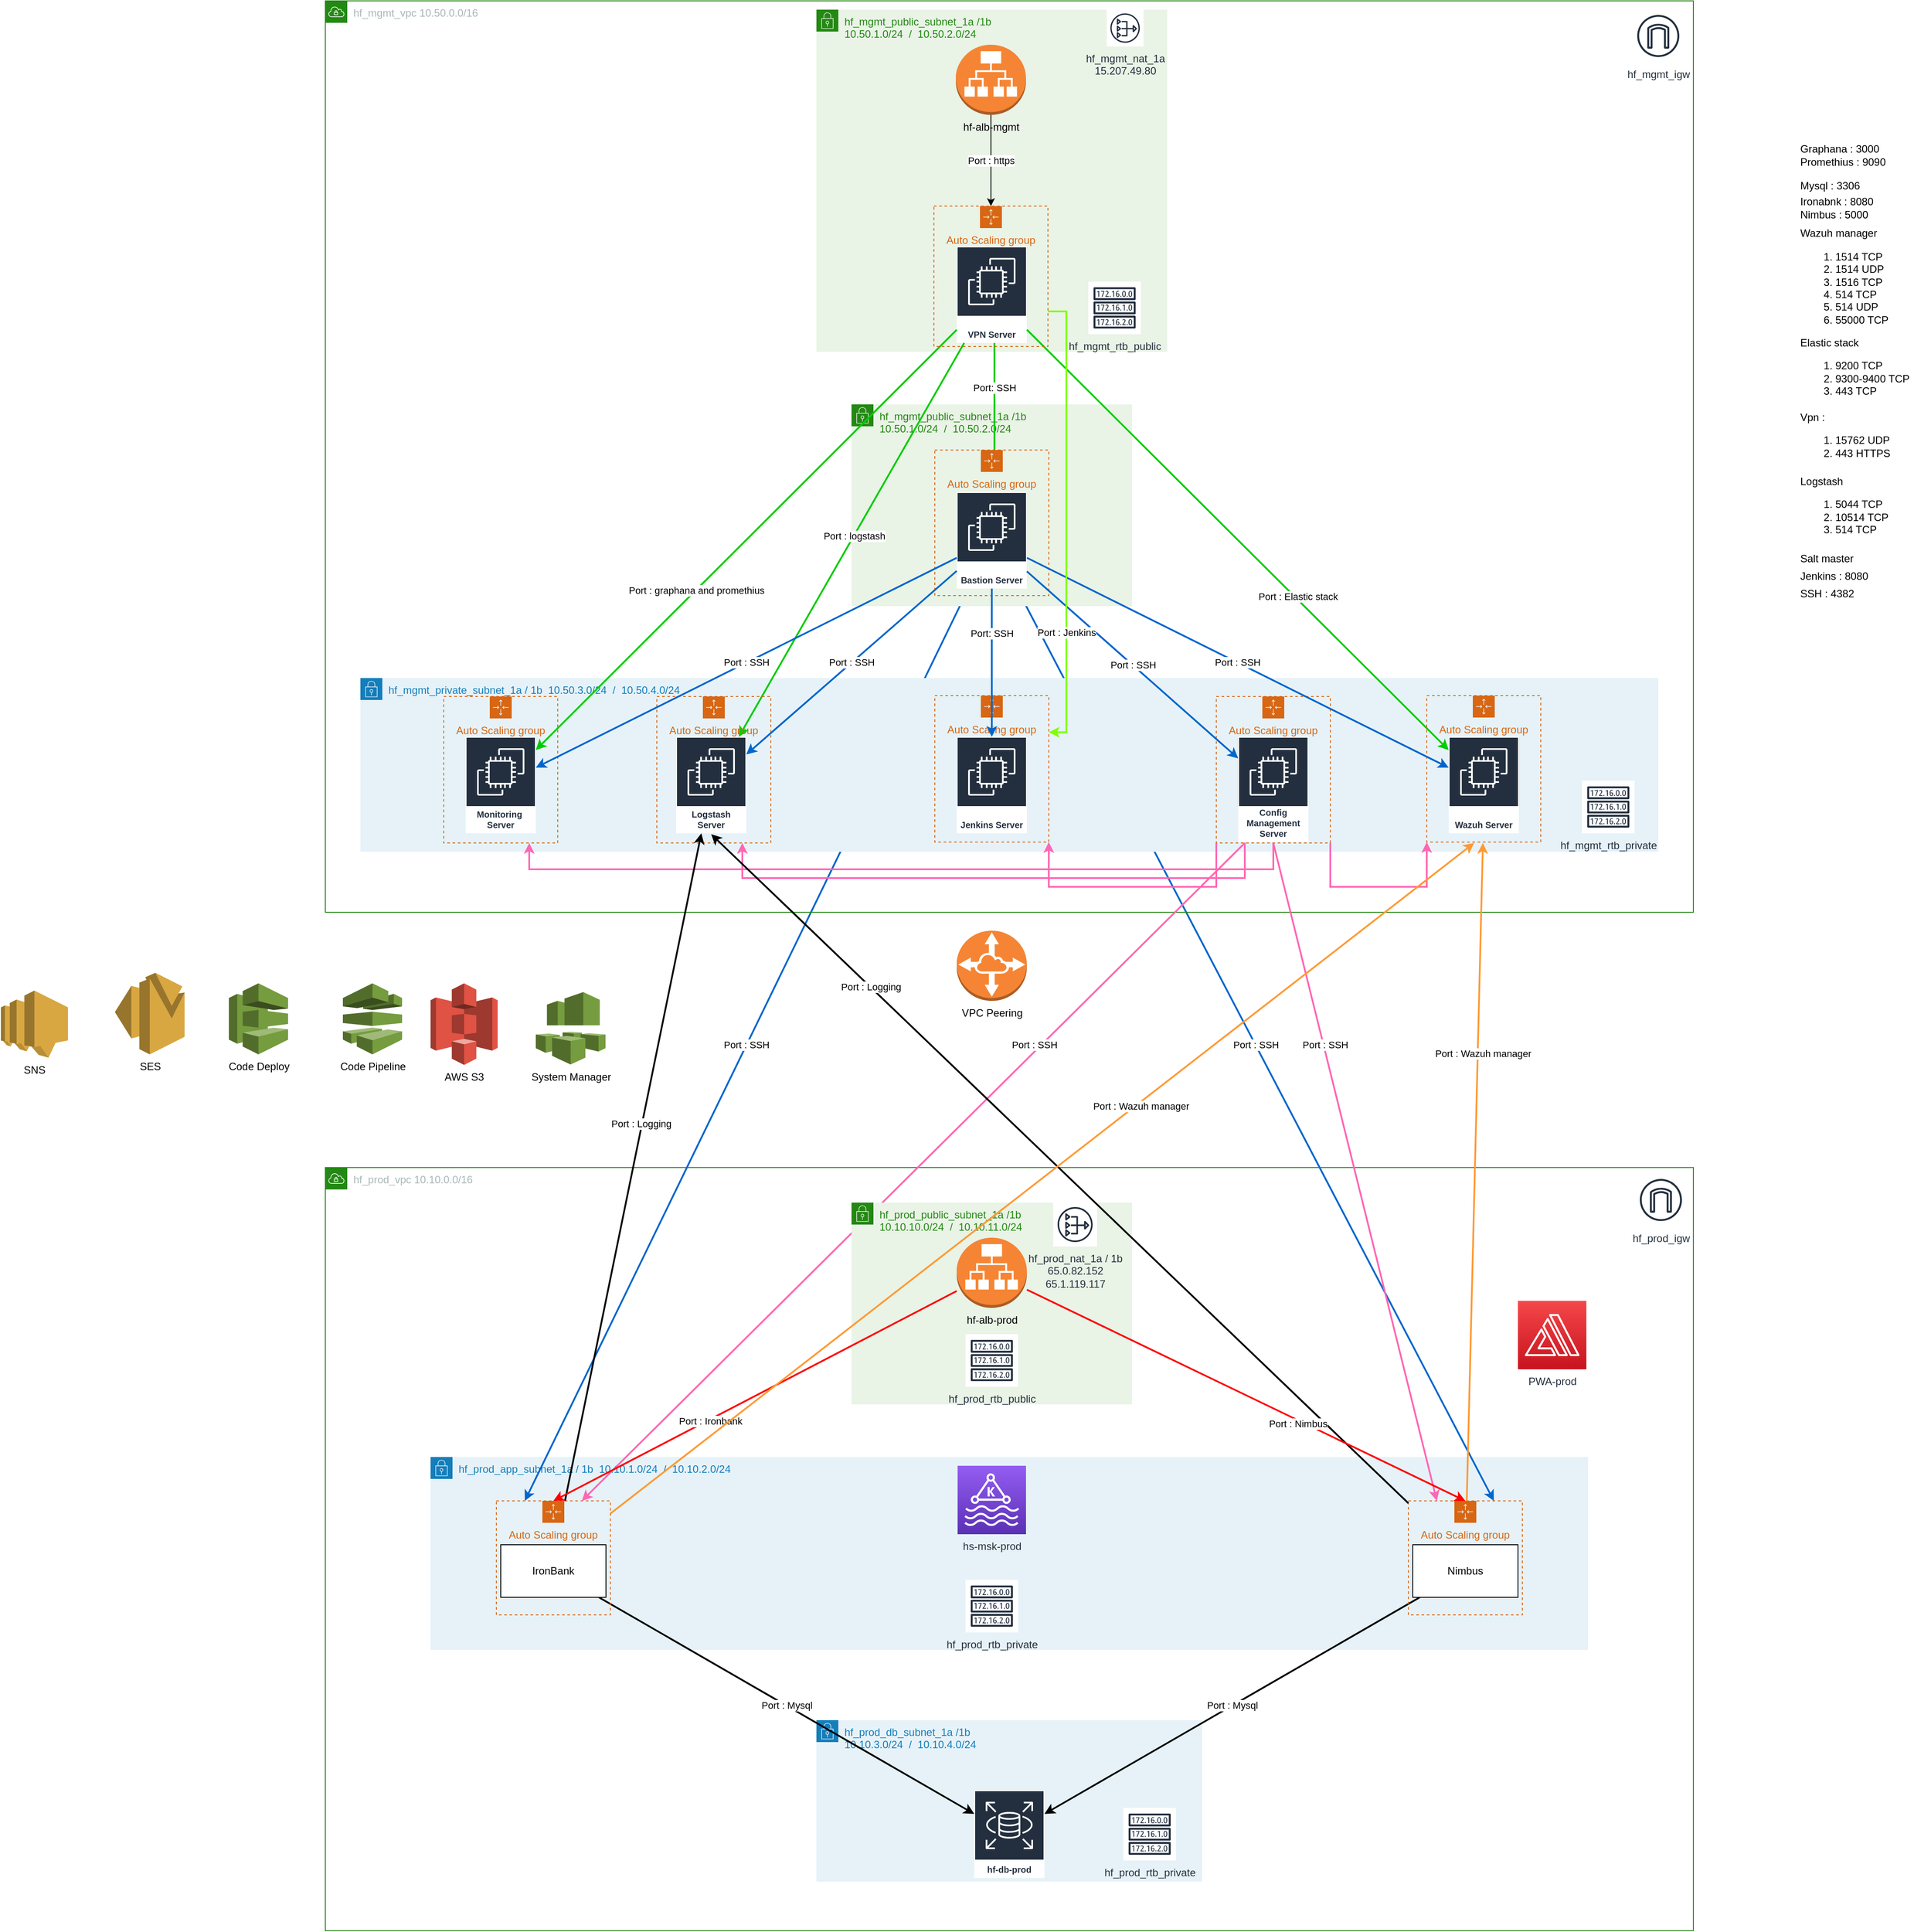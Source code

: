 <mxfile version="18.0.3" type="github">
  <diagram id="tdP_eMAhvCi1at6QCo9Z" name="Page-1">
    <mxGraphModel dx="2177" dy="3106" grid="1" gridSize="10" guides="1" tooltips="1" connect="1" arrows="1" fold="1" page="1" pageScale="1" pageWidth="827" pageHeight="1169" math="0" shadow="0">
      <root>
        <mxCell id="0" />
        <mxCell id="1" parent="0" />
        <mxCell id="xi5EtomZvlvR07hGLBp--1" value="hf_prod_db_subnet_1a /1b&lt;br&gt;10.10.3.0/24&amp;nbsp; /&amp;nbsp; 10.10.4.0/24" style="points=[[0,0],[0.25,0],[0.5,0],[0.75,0],[1,0],[1,0.25],[1,0.5],[1,0.75],[1,1],[0.75,1],[0.5,1],[0.25,1],[0,1],[0,0.75],[0,0.5],[0,0.25]];outlineConnect=0;gradientColor=none;html=1;whiteSpace=wrap;fontSize=12;fontStyle=0;container=1;pointerEvents=0;collapsible=0;recursiveResize=0;shape=mxgraph.aws4.group;grIcon=mxgraph.aws4.group_security_group;grStroke=0;strokeColor=#147EBA;fillColor=#E6F2F8;verticalAlign=top;align=left;spacingLeft=30;fontColor=#147EBA;dashed=0;" vertex="1" parent="1">
          <mxGeometry x="160" y="400" width="440" height="184" as="geometry" />
        </mxCell>
        <mxCell id="xi5EtomZvlvR07hGLBp--2" value="hf_prod_app_subnet_1a / 1b&amp;nbsp; 10.10.1.0/24&amp;nbsp; /&amp;nbsp; 10.10.2.0/24" style="points=[[0,0],[0.25,0],[0.5,0],[0.75,0],[1,0],[1,0.25],[1,0.5],[1,0.75],[1,1],[0.75,1],[0.5,1],[0.25,1],[0,1],[0,0.75],[0,0.5],[0,0.25]];outlineConnect=0;gradientColor=none;html=1;whiteSpace=wrap;fontSize=12;fontStyle=0;container=1;pointerEvents=0;collapsible=0;recursiveResize=0;shape=mxgraph.aws4.group;grIcon=mxgraph.aws4.group_security_group;grStroke=0;strokeColor=#147EBA;fillColor=#E6F2F8;verticalAlign=top;align=left;spacingLeft=30;fontColor=#147EBA;dashed=0;" vertex="1" parent="1">
          <mxGeometry x="-280" y="100" width="1320" height="220" as="geometry" />
        </mxCell>
        <mxCell id="xi5EtomZvlvR07hGLBp--3" value="Port : Mysql" style="rounded=0;orthogonalLoop=1;jettySize=auto;html=1;strokeWidth=2;" edge="1" parent="1" source="xi5EtomZvlvR07hGLBp--4" target="xi5EtomZvlvR07hGLBp--7">
          <mxGeometry relative="1" as="geometry" />
        </mxCell>
        <mxCell id="xi5EtomZvlvR07hGLBp--4" value="IronBank" style="rounded=0;whiteSpace=wrap;html=1;" vertex="1" parent="1">
          <mxGeometry x="-200" y="200" width="120" height="60" as="geometry" />
        </mxCell>
        <mxCell id="xi5EtomZvlvR07hGLBp--5" value="Port : Mysql" style="rounded=0;orthogonalLoop=1;jettySize=auto;html=1;strokeWidth=2;" edge="1" parent="1" source="xi5EtomZvlvR07hGLBp--6" target="xi5EtomZvlvR07hGLBp--7">
          <mxGeometry relative="1" as="geometry" />
        </mxCell>
        <mxCell id="xi5EtomZvlvR07hGLBp--6" value="Nimbus" style="rounded=0;whiteSpace=wrap;html=1;" vertex="1" parent="1">
          <mxGeometry x="840" y="200" width="120" height="60" as="geometry" />
        </mxCell>
        <mxCell id="xi5EtomZvlvR07hGLBp--7" value="hf-db-prod" style="sketch=0;outlineConnect=0;fontColor=#232F3E;gradientColor=none;strokeColor=#ffffff;fillColor=#232F3E;dashed=0;verticalLabelPosition=middle;verticalAlign=bottom;align=center;html=1;whiteSpace=wrap;fontSize=10;fontStyle=1;spacing=3;shape=mxgraph.aws4.productIcon;prIcon=mxgraph.aws4.rds;" vertex="1" parent="1">
          <mxGeometry x="340" y="480" width="80" height="100" as="geometry" />
        </mxCell>
        <mxCell id="xi5EtomZvlvR07hGLBp--8" value="Auto Scaling group" style="points=[[0,0],[0.25,0],[0.5,0],[0.75,0],[1,0],[1,0.25],[1,0.5],[1,0.75],[1,1],[0.75,1],[0.5,1],[0.25,1],[0,1],[0,0.75],[0,0.5],[0,0.25]];outlineConnect=0;gradientColor=none;html=1;whiteSpace=wrap;fontSize=12;fontStyle=0;container=1;pointerEvents=0;collapsible=0;recursiveResize=0;shape=mxgraph.aws4.groupCenter;grIcon=mxgraph.aws4.group_auto_scaling_group;grStroke=1;strokeColor=#D86613;fillColor=none;verticalAlign=top;align=center;fontColor=#D86613;dashed=1;spacingTop=25;" vertex="1" parent="1">
          <mxGeometry x="-205" y="150" width="130" height="130" as="geometry" />
        </mxCell>
        <mxCell id="xi5EtomZvlvR07hGLBp--9" value="Auto Scaling group" style="points=[[0,0],[0.25,0],[0.5,0],[0.75,0],[1,0],[1,0.25],[1,0.5],[1,0.75],[1,1],[0.75,1],[0.5,1],[0.25,1],[0,1],[0,0.75],[0,0.5],[0,0.25]];outlineConnect=0;gradientColor=none;html=1;whiteSpace=wrap;fontSize=12;fontStyle=0;container=1;pointerEvents=0;collapsible=0;recursiveResize=0;shape=mxgraph.aws4.groupCenter;grIcon=mxgraph.aws4.group_auto_scaling_group;grStroke=1;strokeColor=#D86613;fillColor=none;verticalAlign=top;align=center;fontColor=#D86613;dashed=1;spacingTop=25;" vertex="1" parent="1">
          <mxGeometry x="835" y="150" width="130" height="130" as="geometry" />
        </mxCell>
        <mxCell id="xi5EtomZvlvR07hGLBp--10" value="Port : SSH" style="edgeStyle=none;rounded=0;orthogonalLoop=1;jettySize=auto;html=1;entryX=0.25;entryY=0;entryDx=0;entryDy=0;strokeColor=#0066CC;strokeWidth=2;" edge="1" parent="1" source="xi5EtomZvlvR07hGLBp--33" target="xi5EtomZvlvR07hGLBp--8">
          <mxGeometry relative="1" as="geometry" />
        </mxCell>
        <mxCell id="xi5EtomZvlvR07hGLBp--11" value="Port : SSH" style="edgeStyle=none;rounded=0;orthogonalLoop=1;jettySize=auto;html=1;entryX=0.75;entryY=0;entryDx=0;entryDy=0;strokeColor=#0066CC;strokeWidth=2;" edge="1" parent="1" source="xi5EtomZvlvR07hGLBp--33" target="xi5EtomZvlvR07hGLBp--9">
          <mxGeometry relative="1" as="geometry" />
        </mxCell>
        <mxCell id="xi5EtomZvlvR07hGLBp--12" value="hf_prod_vpc 10.10.0.0/16" style="points=[[0,0],[0.25,0],[0.5,0],[0.75,0],[1,0],[1,0.25],[1,0.5],[1,0.75],[1,1],[0.75,1],[0.5,1],[0.25,1],[0,1],[0,0.75],[0,0.5],[0,0.25]];outlineConnect=0;gradientColor=none;html=1;whiteSpace=wrap;fontSize=12;fontStyle=0;container=1;pointerEvents=0;collapsible=0;recursiveResize=0;shape=mxgraph.aws4.group;grIcon=mxgraph.aws4.group_vpc;strokeColor=#248814;fillColor=none;verticalAlign=top;align=left;spacingLeft=30;fontColor=#AAB7B8;dashed=0;" vertex="1" parent="1">
          <mxGeometry x="-400" y="-230" width="1560" height="870" as="geometry" />
        </mxCell>
        <mxCell id="xi5EtomZvlvR07hGLBp--13" value="hf_prod_igw" style="sketch=0;outlineConnect=0;fontColor=#232F3E;gradientColor=none;strokeColor=#232F3E;fillColor=#ffffff;dashed=0;verticalLabelPosition=bottom;verticalAlign=top;align=center;html=1;fontSize=12;fontStyle=0;aspect=fixed;shape=mxgraph.aws4.resourceIcon;resIcon=mxgraph.aws4.internet_gateway;" vertex="1" parent="xi5EtomZvlvR07hGLBp--12">
          <mxGeometry x="1493" y="7" width="60" height="60" as="geometry" />
        </mxCell>
        <mxCell id="xi5EtomZvlvR07hGLBp--14" value="hf_prod_rtb_private" style="sketch=0;outlineConnect=0;fontColor=#232F3E;gradientColor=none;strokeColor=#232F3E;fillColor=#ffffff;dashed=0;verticalLabelPosition=bottom;verticalAlign=top;align=center;html=1;fontSize=12;fontStyle=0;aspect=fixed;shape=mxgraph.aws4.resourceIcon;resIcon=mxgraph.aws4.route_table;" vertex="1" parent="xi5EtomZvlvR07hGLBp--12">
          <mxGeometry x="730" y="470" width="60" height="60" as="geometry" />
        </mxCell>
        <mxCell id="xi5EtomZvlvR07hGLBp--15" value="hf_prod_rtb_private" style="sketch=0;outlineConnect=0;fontColor=#232F3E;gradientColor=none;strokeColor=#232F3E;fillColor=#ffffff;dashed=0;verticalLabelPosition=bottom;verticalAlign=top;align=center;html=1;fontSize=12;fontStyle=0;aspect=fixed;shape=mxgraph.aws4.resourceIcon;resIcon=mxgraph.aws4.route_table;" vertex="1" parent="xi5EtomZvlvR07hGLBp--12">
          <mxGeometry x="910" y="730" width="60" height="60" as="geometry" />
        </mxCell>
        <mxCell id="xi5EtomZvlvR07hGLBp--16" value="hs-msk-prod" style="sketch=0;points=[[0,0,0],[0.25,0,0],[0.5,0,0],[0.75,0,0],[1,0,0],[0,1,0],[0.25,1,0],[0.5,1,0],[0.75,1,0],[1,1,0],[0,0.25,0],[0,0.5,0],[0,0.75,0],[1,0.25,0],[1,0.5,0],[1,0.75,0]];outlineConnect=0;fontColor=#232F3E;gradientColor=#945DF2;gradientDirection=north;fillColor=#5A30B5;strokeColor=#ffffff;dashed=0;verticalLabelPosition=bottom;verticalAlign=top;align=center;html=1;fontSize=12;fontStyle=0;aspect=fixed;shape=mxgraph.aws4.resourceIcon;resIcon=mxgraph.aws4.managed_streaming_for_kafka;" vertex="1" parent="xi5EtomZvlvR07hGLBp--12">
          <mxGeometry x="721" y="340" width="78" height="78" as="geometry" />
        </mxCell>
        <mxCell id="xi5EtomZvlvR07hGLBp--17" value="PWA-prod" style="sketch=0;points=[[0,0,0],[0.25,0,0],[0.5,0,0],[0.75,0,0],[1,0,0],[0,1,0],[0.25,1,0],[0.5,1,0],[0.75,1,0],[1,1,0],[0,0.25,0],[0,0.5,0],[0,0.75,0],[1,0.25,0],[1,0.5,0],[1,0.75,0]];outlineConnect=0;fontColor=#232F3E;gradientColor=#F54749;gradientDirection=north;fillColor=#C7131F;strokeColor=#ffffff;dashed=0;verticalLabelPosition=bottom;verticalAlign=top;align=center;html=1;fontSize=12;fontStyle=0;aspect=fixed;shape=mxgraph.aws4.resourceIcon;resIcon=mxgraph.aws4.amplify;" vertex="1" parent="xi5EtomZvlvR07hGLBp--12">
          <mxGeometry x="1360" y="152" width="78" height="78" as="geometry" />
        </mxCell>
        <mxCell id="xi5EtomZvlvR07hGLBp--18" value="hf_mgmt_vpc 10.50.0.0/16" style="points=[[0,0],[0.25,0],[0.5,0],[0.75,0],[1,0],[1,0.25],[1,0.5],[1,0.75],[1,1],[0.75,1],[0.5,1],[0.25,1],[0,1],[0,0.75],[0,0.5],[0,0.25]];outlineConnect=0;gradientColor=none;html=1;whiteSpace=wrap;fontSize=12;fontStyle=0;container=1;pointerEvents=0;collapsible=0;recursiveResize=0;shape=mxgraph.aws4.group;grIcon=mxgraph.aws4.group_vpc;strokeColor=#248814;fillColor=none;verticalAlign=top;align=left;spacingLeft=30;fontColor=#AAB7B8;dashed=0;" vertex="1" parent="1">
          <mxGeometry x="-400" y="-1560" width="1560" height="1039" as="geometry" />
        </mxCell>
        <mxCell id="xi5EtomZvlvR07hGLBp--19" value="hf_mgmt_public_subnet_1a /1b&lt;br&gt;10.50.1.0/24&amp;nbsp; /&amp;nbsp; 10.50.2.0/24" style="points=[[0,0],[0.25,0],[0.5,0],[0.75,0],[1,0],[1,0.25],[1,0.5],[1,0.75],[1,1],[0.75,1],[0.5,1],[0.25,1],[0,1],[0,0.75],[0,0.5],[0,0.25]];outlineConnect=0;gradientColor=none;html=1;whiteSpace=wrap;fontSize=12;fontStyle=0;container=1;pointerEvents=0;collapsible=0;recursiveResize=0;shape=mxgraph.aws4.group;grIcon=mxgraph.aws4.group_security_group;grStroke=0;strokeColor=#248814;fillColor=#E9F3E6;verticalAlign=top;align=left;spacingLeft=30;fontColor=#248814;dashed=0;" vertex="1" parent="xi5EtomZvlvR07hGLBp--18">
          <mxGeometry x="560" y="10" width="400" height="390" as="geometry" />
        </mxCell>
        <mxCell id="xi5EtomZvlvR07hGLBp--20" value="&lt;div&gt;hf_mgmt_nat_1a&lt;/div&gt;&lt;div&gt;15.207.49.80&lt;/div&gt;" style="sketch=0;outlineConnect=0;fontColor=#232F3E;gradientColor=none;strokeColor=#232F3E;fillColor=#ffffff;dashed=0;verticalLabelPosition=bottom;verticalAlign=top;align=center;html=1;fontSize=12;fontStyle=0;aspect=fixed;shape=mxgraph.aws4.resourceIcon;resIcon=mxgraph.aws4.nat_gateway;" vertex="1" parent="xi5EtomZvlvR07hGLBp--19">
          <mxGeometry x="331" width="42" height="42" as="geometry" />
        </mxCell>
        <mxCell id="xi5EtomZvlvR07hGLBp--21" value="hf_mgmt_rtb_public" style="sketch=0;outlineConnect=0;fontColor=#232F3E;gradientColor=none;strokeColor=#232F3E;fillColor=#ffffff;dashed=0;verticalLabelPosition=bottom;verticalAlign=top;align=center;html=1;fontSize=12;fontStyle=0;aspect=fixed;shape=mxgraph.aws4.resourceIcon;resIcon=mxgraph.aws4.route_table;" vertex="1" parent="xi5EtomZvlvR07hGLBp--19">
          <mxGeometry x="310" y="310" width="60" height="60" as="geometry" />
        </mxCell>
        <mxCell id="xi5EtomZvlvR07hGLBp--22" value="hf_mgmt_public_subnet_1a /1b&lt;br&gt;10.50.1.0/24&amp;nbsp; /&amp;nbsp; 10.50.2.0/24" style="points=[[0,0],[0.25,0],[0.5,0],[0.75,0],[1,0],[1,0.25],[1,0.5],[1,0.75],[1,1],[0.75,1],[0.5,1],[0.25,1],[0,1],[0,0.75],[0,0.5],[0,0.25]];outlineConnect=0;gradientColor=none;html=1;whiteSpace=wrap;fontSize=12;fontStyle=0;container=1;pointerEvents=0;collapsible=0;recursiveResize=0;shape=mxgraph.aws4.group;grIcon=mxgraph.aws4.group_security_group;grStroke=0;strokeColor=#248814;fillColor=#E9F3E6;verticalAlign=top;align=left;spacingLeft=30;fontColor=#248814;dashed=0;" vertex="1" parent="xi5EtomZvlvR07hGLBp--18">
          <mxGeometry x="600" y="460" width="320" height="230" as="geometry" />
        </mxCell>
        <mxCell id="xi5EtomZvlvR07hGLBp--23" value="hf_mgmt_private_subnet_1a / 1b&amp;nbsp; 10.50.3.0/24&amp;nbsp; /&amp;nbsp; 10.50.4.0/24" style="points=[[0,0],[0.25,0],[0.5,0],[0.75,0],[1,0],[1,0.25],[1,0.5],[1,0.75],[1,1],[0.75,1],[0.5,1],[0.25,1],[0,1],[0,0.75],[0,0.5],[0,0.25]];outlineConnect=0;gradientColor=none;html=1;whiteSpace=wrap;fontSize=12;fontStyle=0;container=1;pointerEvents=0;collapsible=0;recursiveResize=0;shape=mxgraph.aws4.group;grIcon=mxgraph.aws4.group_security_group;grStroke=0;strokeColor=#147EBA;fillColor=#E6F2F8;verticalAlign=top;align=left;spacingLeft=30;fontColor=#147EBA;dashed=0;" vertex="1" parent="xi5EtomZvlvR07hGLBp--18">
          <mxGeometry x="40" y="772" width="1480" height="198" as="geometry" />
        </mxCell>
        <mxCell id="xi5EtomZvlvR07hGLBp--24" value="hf_mgmt_rtb_private" style="sketch=0;outlineConnect=0;fontColor=#232F3E;gradientColor=none;strokeColor=#232F3E;fillColor=#ffffff;dashed=0;verticalLabelPosition=bottom;verticalAlign=top;align=center;html=1;fontSize=12;fontStyle=0;aspect=fixed;shape=mxgraph.aws4.resourceIcon;resIcon=mxgraph.aws4.route_table;" vertex="1" parent="xi5EtomZvlvR07hGLBp--23">
          <mxGeometry x="1393" y="117" width="60" height="60" as="geometry" />
        </mxCell>
        <mxCell id="xi5EtomZvlvR07hGLBp--25" value="hf_mgmt_igw" style="sketch=0;outlineConnect=0;fontColor=#232F3E;gradientColor=none;strokeColor=#232F3E;fillColor=#ffffff;dashed=0;verticalLabelPosition=bottom;verticalAlign=top;align=center;html=1;fontSize=12;fontStyle=0;aspect=fixed;shape=mxgraph.aws4.resourceIcon;resIcon=mxgraph.aws4.internet_gateway;" vertex="1" parent="xi5EtomZvlvR07hGLBp--18">
          <mxGeometry x="1490" y="10" width="60" height="60" as="geometry" />
        </mxCell>
        <mxCell id="xi5EtomZvlvR07hGLBp--26" value="VPN Server" style="sketch=0;outlineConnect=0;fontColor=#232F3E;gradientColor=none;strokeColor=#ffffff;fillColor=#232F3E;dashed=0;verticalLabelPosition=middle;verticalAlign=bottom;align=center;html=1;whiteSpace=wrap;fontSize=10;fontStyle=1;spacing=3;shape=mxgraph.aws4.productIcon;prIcon=mxgraph.aws4.ec2;" vertex="1" parent="1">
          <mxGeometry x="320" y="-1280" width="80" height="110" as="geometry" />
        </mxCell>
        <mxCell id="xi5EtomZvlvR07hGLBp--27" value="Port : graphana and promethius" style="rounded=0;orthogonalLoop=1;jettySize=auto;html=1;strokeColor=#00CC00;strokeWidth=2;" edge="1" parent="1" source="xi5EtomZvlvR07hGLBp--26" target="xi5EtomZvlvR07hGLBp--39">
          <mxGeometry x="0.239" relative="1" as="geometry">
            <mxPoint as="offset" />
          </mxGeometry>
        </mxCell>
        <mxCell id="xi5EtomZvlvR07hGLBp--28" value="Port : logstash" style="rounded=0;orthogonalLoop=1;jettySize=auto;html=1;strokeColor=#00CC00;strokeWidth=2;" edge="1" parent="1" source="xi5EtomZvlvR07hGLBp--26" target="xi5EtomZvlvR07hGLBp--38">
          <mxGeometry x="-0.02" relative="1" as="geometry">
            <mxPoint as="offset" />
          </mxGeometry>
        </mxCell>
        <mxCell id="xi5EtomZvlvR07hGLBp--29" value="&lt;span style=&quot;color: rgb(0 , 0 , 0) ; font-family: &amp;#34;helvetica&amp;#34; ; font-size: 11px ; font-style: normal ; font-weight: 400 ; letter-spacing: normal ; text-align: center ; text-indent: 0px ; text-transform: none ; word-spacing: 0px ; background-color: rgb(255 , 255 , 255) ; display: inline ; float: none&quot;&gt;Port: SSH&lt;/span&gt;" style="rounded=0;orthogonalLoop=1;jettySize=auto;html=1;endArrow=none;strokeColor=#00CC00;strokeWidth=2;edgeStyle=orthogonalEdgeStyle;" edge="1" parent="1">
          <mxGeometry x="-0.164" relative="1" as="geometry">
            <mxPoint x="363" y="-1170" as="sourcePoint" />
            <mxPoint x="363" y="-1048" as="targetPoint" />
            <mxPoint as="offset" />
            <Array as="points">
              <mxPoint x="363" y="-1099" />
              <mxPoint x="363" y="-1099" />
            </Array>
          </mxGeometry>
        </mxCell>
        <mxCell id="xi5EtomZvlvR07hGLBp--30" style="rounded=0;orthogonalLoop=1;jettySize=auto;html=1;strokeColor=#00CC00;strokeWidth=2;" edge="1" parent="1" source="xi5EtomZvlvR07hGLBp--26" target="xi5EtomZvlvR07hGLBp--35">
          <mxGeometry relative="1" as="geometry" />
        </mxCell>
        <mxCell id="xi5EtomZvlvR07hGLBp--31" value="Port : Elastic stack" style="edgeLabel;html=1;align=center;verticalAlign=middle;resizable=0;points=[];" vertex="1" connectable="0" parent="xi5EtomZvlvR07hGLBp--30">
          <mxGeometry x="0.275" y="3" relative="1" as="geometry">
            <mxPoint as="offset" />
          </mxGeometry>
        </mxCell>
        <mxCell id="xi5EtomZvlvR07hGLBp--32" value="Auto Scaling group" style="points=[[0,0],[0.25,0],[0.5,0],[0.75,0],[1,0],[1,0.25],[1,0.5],[1,0.75],[1,1],[0.75,1],[0.5,1],[0.25,1],[0,1],[0,0.75],[0,0.5],[0,0.25]];outlineConnect=0;gradientColor=none;html=1;whiteSpace=wrap;fontSize=12;fontStyle=0;container=1;pointerEvents=0;collapsible=0;recursiveResize=0;shape=mxgraph.aws4.groupCenter;grIcon=mxgraph.aws4.group_auto_scaling_group;grStroke=1;strokeColor=#D86613;fillColor=none;verticalAlign=top;align=center;fontColor=#D86613;dashed=1;spacingTop=25;" vertex="1" parent="1">
          <mxGeometry x="295" y="-1048" width="130" height="166" as="geometry" />
        </mxCell>
        <mxCell id="xi5EtomZvlvR07hGLBp--33" value="Bastion Server" style="sketch=0;outlineConnect=0;fontColor=#232F3E;gradientColor=none;strokeColor=#ffffff;fillColor=#232F3E;dashed=0;verticalLabelPosition=middle;verticalAlign=bottom;align=center;html=1;whiteSpace=wrap;fontSize=10;fontStyle=1;spacing=3;shape=mxgraph.aws4.productIcon;prIcon=mxgraph.aws4.ec2;" vertex="1" parent="1">
          <mxGeometry x="320" y="-1000" width="80" height="110" as="geometry" />
        </mxCell>
        <mxCell id="xi5EtomZvlvR07hGLBp--34" value="Auto Scaling group" style="points=[[0,0],[0.25,0],[0.5,0],[0.75,0],[1,0],[1,0.25],[1,0.5],[1,0.75],[1,1],[0.75,1],[0.5,1],[0.25,1],[0,1],[0,0.75],[0,0.5],[0,0.25]];outlineConnect=0;gradientColor=none;html=1;whiteSpace=wrap;fontSize=12;fontStyle=0;container=1;pointerEvents=0;collapsible=0;recursiveResize=0;shape=mxgraph.aws4.groupCenter;grIcon=mxgraph.aws4.group_auto_scaling_group;grStroke=1;strokeColor=#D86613;fillColor=none;verticalAlign=top;align=center;fontColor=#D86613;dashed=1;spacingTop=25;" vertex="1" parent="1">
          <mxGeometry x="295" y="-768" width="130" height="167" as="geometry" />
        </mxCell>
        <mxCell id="xi5EtomZvlvR07hGLBp--35" value="Wazuh Server" style="sketch=0;outlineConnect=0;fontColor=#232F3E;gradientColor=none;strokeColor=#ffffff;fillColor=#232F3E;dashed=0;verticalLabelPosition=middle;verticalAlign=bottom;align=center;html=1;whiteSpace=wrap;fontSize=10;fontStyle=1;spacing=3;shape=mxgraph.aws4.productIcon;prIcon=mxgraph.aws4.ec2;" vertex="1" parent="1">
          <mxGeometry x="881" y="-721" width="80" height="110" as="geometry" />
        </mxCell>
        <mxCell id="xi5EtomZvlvR07hGLBp--36" value="Config Management&lt;br&gt;Server" style="sketch=0;outlineConnect=0;fontColor=#232F3E;gradientColor=none;strokeColor=#ffffff;fillColor=#232F3E;dashed=0;verticalLabelPosition=middle;verticalAlign=bottom;align=center;html=1;whiteSpace=wrap;fontSize=10;fontStyle=1;spacing=3;shape=mxgraph.aws4.productIcon;prIcon=mxgraph.aws4.ec2;" vertex="1" parent="1">
          <mxGeometry x="641" y="-721" width="80" height="120" as="geometry" />
        </mxCell>
        <mxCell id="xi5EtomZvlvR07hGLBp--37" value="Jenkins Server" style="sketch=0;outlineConnect=0;fontColor=#232F3E;gradientColor=none;strokeColor=#ffffff;fillColor=#232F3E;dashed=0;verticalLabelPosition=middle;verticalAlign=bottom;align=center;html=1;whiteSpace=wrap;fontSize=10;fontStyle=1;spacing=3;shape=mxgraph.aws4.productIcon;prIcon=mxgraph.aws4.ec2;" vertex="1" parent="1">
          <mxGeometry x="320" y="-721" width="80" height="110" as="geometry" />
        </mxCell>
        <mxCell id="xi5EtomZvlvR07hGLBp--38" value="Logstash&lt;br&gt;Server" style="sketch=0;outlineConnect=0;fontColor=#232F3E;gradientColor=none;strokeColor=#ffffff;fillColor=#232F3E;dashed=0;verticalLabelPosition=middle;verticalAlign=bottom;align=center;html=1;whiteSpace=wrap;fontSize=10;fontStyle=1;spacing=3;shape=mxgraph.aws4.productIcon;prIcon=mxgraph.aws4.ec2;" vertex="1" parent="1">
          <mxGeometry y="-721" width="80" height="110" as="geometry" />
        </mxCell>
        <mxCell id="xi5EtomZvlvR07hGLBp--39" value="Monitoring&amp;nbsp;&lt;br&gt;Server" style="sketch=0;outlineConnect=0;fontColor=#232F3E;gradientColor=none;strokeColor=#ffffff;fillColor=#232F3E;dashed=0;verticalLabelPosition=middle;verticalAlign=bottom;align=center;html=1;whiteSpace=wrap;fontSize=10;fontStyle=1;spacing=3;shape=mxgraph.aws4.productIcon;prIcon=mxgraph.aws4.ec2;" vertex="1" parent="1">
          <mxGeometry x="-240" y="-721" width="80" height="110" as="geometry" />
        </mxCell>
        <mxCell id="xi5EtomZvlvR07hGLBp--40" value="Auto Scaling group" style="points=[[0,0],[0.25,0],[0.5,0],[0.75,0],[1,0],[1,0.25],[1,0.5],[1,0.75],[1,1],[0.75,1],[0.5,1],[0.25,1],[0,1],[0,0.75],[0,0.5],[0,0.25]];outlineConnect=0;gradientColor=none;html=1;whiteSpace=wrap;fontSize=12;fontStyle=0;container=1;pointerEvents=0;collapsible=0;recursiveResize=0;shape=mxgraph.aws4.groupCenter;grIcon=mxgraph.aws4.group_auto_scaling_group;grStroke=1;strokeColor=#D86613;fillColor=none;verticalAlign=top;align=center;fontColor=#D86613;dashed=1;spacingTop=25;" vertex="1" parent="1">
          <mxGeometry x="856" y="-768" width="130" height="167" as="geometry" />
        </mxCell>
        <mxCell id="xi5EtomZvlvR07hGLBp--41" value="Auto Scaling group" style="points=[[0,0],[0.25,0],[0.5,0],[0.75,0],[1,0],[1,0.25],[1,0.5],[1,0.75],[1,1],[0.75,1],[0.5,1],[0.25,1],[0,1],[0,0.75],[0,0.5],[0,0.25]];outlineConnect=0;gradientColor=none;html=1;whiteSpace=wrap;fontSize=12;fontStyle=0;container=1;pointerEvents=0;collapsible=0;recursiveResize=0;shape=mxgraph.aws4.groupCenter;grIcon=mxgraph.aws4.group_auto_scaling_group;grStroke=1;strokeColor=#D86613;fillColor=none;verticalAlign=top;align=center;fontColor=#D86613;dashed=1;spacingTop=25;" vertex="1" parent="1">
          <mxGeometry x="-265" y="-767" width="130" height="167" as="geometry" />
        </mxCell>
        <mxCell id="xi5EtomZvlvR07hGLBp--42" value="Port : SSH&amp;nbsp;" style="rounded=0;orthogonalLoop=1;jettySize=auto;html=1;exitX=0.25;exitY=1;exitDx=0;exitDy=0;entryX=0.75;entryY=0;entryDx=0;entryDy=0;strokeColor=#FF66B3;strokeWidth=2;" edge="1" parent="1" source="xi5EtomZvlvR07hGLBp--48" target="xi5EtomZvlvR07hGLBp--8">
          <mxGeometry x="-0.378" y="-5" relative="1" as="geometry">
            <mxPoint as="offset" />
          </mxGeometry>
        </mxCell>
        <mxCell id="xi5EtomZvlvR07hGLBp--43" value="Port : SSH" style="edgeStyle=none;rounded=0;orthogonalLoop=1;jettySize=auto;html=1;exitX=0.5;exitY=1;exitDx=0;exitDy=0;entryX=0.25;entryY=0;entryDx=0;entryDy=0;strokeColor=#FF66B3;strokeWidth=2;" edge="1" parent="1" source="xi5EtomZvlvR07hGLBp--48" target="xi5EtomZvlvR07hGLBp--9">
          <mxGeometry x="-0.386" y="2" relative="1" as="geometry">
            <mxPoint as="offset" />
          </mxGeometry>
        </mxCell>
        <mxCell id="xi5EtomZvlvR07hGLBp--44" style="edgeStyle=orthogonalEdgeStyle;rounded=0;orthogonalLoop=1;jettySize=auto;html=1;exitX=0;exitY=1;exitDx=0;exitDy=0;entryX=1;entryY=1;entryDx=0;entryDy=0;strokeColor=#FF66B3;strokeWidth=2;" edge="1" parent="1" source="xi5EtomZvlvR07hGLBp--48" target="xi5EtomZvlvR07hGLBp--34">
          <mxGeometry relative="1" as="geometry">
            <Array as="points">
              <mxPoint x="616" y="-550" />
              <mxPoint x="425" y="-550" />
            </Array>
          </mxGeometry>
        </mxCell>
        <mxCell id="xi5EtomZvlvR07hGLBp--45" style="edgeStyle=orthogonalEdgeStyle;rounded=0;orthogonalLoop=1;jettySize=auto;html=1;exitX=1;exitY=1;exitDx=0;exitDy=0;entryX=0;entryY=1;entryDx=0;entryDy=0;strokeColor=#FF66B3;strokeWidth=2;" edge="1" parent="1" source="xi5EtomZvlvR07hGLBp--48" target="xi5EtomZvlvR07hGLBp--40">
          <mxGeometry relative="1" as="geometry">
            <Array as="points">
              <mxPoint x="746" y="-550" />
              <mxPoint x="856" y="-550" />
            </Array>
          </mxGeometry>
        </mxCell>
        <mxCell id="xi5EtomZvlvR07hGLBp--46" style="edgeStyle=orthogonalEdgeStyle;rounded=0;orthogonalLoop=1;jettySize=auto;html=1;exitX=0.25;exitY=1;exitDx=0;exitDy=0;entryX=0.75;entryY=1;entryDx=0;entryDy=0;strokeColor=#FF66B3;strokeWidth=2;" edge="1" parent="1" source="xi5EtomZvlvR07hGLBp--48" target="xi5EtomZvlvR07hGLBp--49">
          <mxGeometry relative="1" as="geometry">
            <Array as="points">
              <mxPoint x="649" y="-560" />
              <mxPoint x="76" y="-560" />
            </Array>
          </mxGeometry>
        </mxCell>
        <mxCell id="xi5EtomZvlvR07hGLBp--47" style="edgeStyle=orthogonalEdgeStyle;rounded=0;orthogonalLoop=1;jettySize=auto;html=1;exitX=0.5;exitY=1;exitDx=0;exitDy=0;entryX=0.75;entryY=1;entryDx=0;entryDy=0;fillColor=#FF0080;strokeColor=#FF66B3;strokeWidth=2;" edge="1" parent="1" source="xi5EtomZvlvR07hGLBp--48" target="xi5EtomZvlvR07hGLBp--41">
          <mxGeometry relative="1" as="geometry">
            <Array as="points">
              <mxPoint x="681" y="-570" />
              <mxPoint x="-167" y="-570" />
            </Array>
          </mxGeometry>
        </mxCell>
        <mxCell id="xi5EtomZvlvR07hGLBp--48" value="Auto Scaling group" style="points=[[0,0],[0.25,0],[0.5,0],[0.75,0],[1,0],[1,0.25],[1,0.5],[1,0.75],[1,1],[0.75,1],[0.5,1],[0.25,1],[0,1],[0,0.75],[0,0.5],[0,0.25]];outlineConnect=0;gradientColor=none;html=1;whiteSpace=wrap;fontSize=12;fontStyle=0;container=1;pointerEvents=0;collapsible=0;recursiveResize=0;shape=mxgraph.aws4.groupCenter;grIcon=mxgraph.aws4.group_auto_scaling_group;grStroke=1;strokeColor=#D86613;fillColor=none;verticalAlign=top;align=center;fontColor=#D86613;dashed=1;spacingTop=25;" vertex="1" parent="1">
          <mxGeometry x="616" y="-767" width="130" height="167" as="geometry" />
        </mxCell>
        <mxCell id="xi5EtomZvlvR07hGLBp--49" value="Auto Scaling group" style="points=[[0,0],[0.25,0],[0.5,0],[0.75,0],[1,0],[1,0.25],[1,0.5],[1,0.75],[1,1],[0.75,1],[0.5,1],[0.25,1],[0,1],[0,0.75],[0,0.5],[0,0.25]];outlineConnect=0;gradientColor=none;html=1;whiteSpace=wrap;fontSize=12;fontStyle=0;container=1;pointerEvents=0;collapsible=0;recursiveResize=0;shape=mxgraph.aws4.groupCenter;grIcon=mxgraph.aws4.group_auto_scaling_group;grStroke=1;strokeColor=#D86613;fillColor=none;verticalAlign=top;align=center;fontColor=#D86613;dashed=1;spacingTop=25;" vertex="1" parent="1">
          <mxGeometry x="-22" y="-767" width="130" height="167" as="geometry" />
        </mxCell>
        <mxCell id="xi5EtomZvlvR07hGLBp--50" value="Port: SSH" style="rounded=0;orthogonalLoop=1;jettySize=auto;html=1;strokeColor=#0066CC;strokeWidth=2;" edge="1" parent="1" source="xi5EtomZvlvR07hGLBp--33" target="xi5EtomZvlvR07hGLBp--37">
          <mxGeometry x="-0.408" relative="1" as="geometry">
            <Array as="points">
              <mxPoint x="360" y="-790" />
            </Array>
            <mxPoint y="1" as="offset" />
          </mxGeometry>
        </mxCell>
        <mxCell id="xi5EtomZvlvR07hGLBp--51" value="Port : SSH" style="rounded=0;orthogonalLoop=1;jettySize=auto;html=1;strokeColor=#0066CC;strokeWidth=2;" edge="1" parent="1" source="xi5EtomZvlvR07hGLBp--33" target="xi5EtomZvlvR07hGLBp--36">
          <mxGeometry relative="1" as="geometry" />
        </mxCell>
        <mxCell id="xi5EtomZvlvR07hGLBp--52" value="Port : SSH" style="rounded=0;orthogonalLoop=1;jettySize=auto;html=1;strokeColor=#0066CC;strokeWidth=2;" edge="1" parent="1" source="xi5EtomZvlvR07hGLBp--33" target="xi5EtomZvlvR07hGLBp--35">
          <mxGeometry relative="1" as="geometry" />
        </mxCell>
        <mxCell id="xi5EtomZvlvR07hGLBp--53" value="Port : SSH" style="edgeStyle=none;rounded=0;orthogonalLoop=1;jettySize=auto;html=1;strokeColor=#0066CC;strokeWidth=2;" edge="1" parent="1" source="xi5EtomZvlvR07hGLBp--33" target="xi5EtomZvlvR07hGLBp--38">
          <mxGeometry relative="1" as="geometry" />
        </mxCell>
        <mxCell id="xi5EtomZvlvR07hGLBp--54" value="Port : SSH" style="edgeStyle=none;rounded=0;orthogonalLoop=1;jettySize=auto;html=1;strokeColor=#0066CC;strokeWidth=2;" edge="1" parent="1" source="xi5EtomZvlvR07hGLBp--33" target="xi5EtomZvlvR07hGLBp--39">
          <mxGeometry relative="1" as="geometry" />
        </mxCell>
        <mxCell id="xi5EtomZvlvR07hGLBp--55" value="hf_prod_public_subnet_1a /1b&lt;br&gt;10.10.10.0/24&amp;nbsp; /&amp;nbsp; 10.10.11.0/24" style="points=[[0,0],[0.25,0],[0.5,0],[0.75,0],[1,0],[1,0.25],[1,0.5],[1,0.75],[1,1],[0.75,1],[0.5,1],[0.25,1],[0,1],[0,0.75],[0,0.5],[0,0.25]];outlineConnect=0;gradientColor=none;html=1;whiteSpace=wrap;fontSize=12;fontStyle=0;container=1;pointerEvents=0;collapsible=0;recursiveResize=0;shape=mxgraph.aws4.group;grIcon=mxgraph.aws4.group_security_group;grStroke=0;strokeColor=#248814;fillColor=#E9F3E6;verticalAlign=top;align=left;spacingLeft=30;fontColor=#248814;dashed=0;" vertex="1" parent="1">
          <mxGeometry x="200" y="-190" width="320" height="230" as="geometry" />
        </mxCell>
        <mxCell id="xi5EtomZvlvR07hGLBp--56" value="&lt;div&gt;hf_prod_nat_1a / 1b&lt;/div&gt;&lt;div&gt;65.0.82.152&lt;/div&gt;&lt;div&gt;65.1.119.117&lt;/div&gt;" style="sketch=0;outlineConnect=0;fontColor=#232F3E;gradientColor=none;strokeColor=#232F3E;fillColor=#ffffff;dashed=0;verticalLabelPosition=bottom;verticalAlign=top;align=center;html=1;fontSize=12;fontStyle=0;aspect=fixed;shape=mxgraph.aws4.resourceIcon;resIcon=mxgraph.aws4.nat_gateway;" vertex="1" parent="xi5EtomZvlvR07hGLBp--55">
          <mxGeometry x="230" width="50" height="50" as="geometry" />
        </mxCell>
        <mxCell id="xi5EtomZvlvR07hGLBp--57" value="hf_prod_rtb_public" style="sketch=0;outlineConnect=0;fontColor=#232F3E;gradientColor=none;strokeColor=#232F3E;fillColor=#ffffff;dashed=0;verticalLabelPosition=bottom;verticalAlign=top;align=center;html=1;fontSize=12;fontStyle=0;aspect=fixed;shape=mxgraph.aws4.resourceIcon;resIcon=mxgraph.aws4.route_table;" vertex="1" parent="xi5EtomZvlvR07hGLBp--55">
          <mxGeometry x="130" y="150" width="60" height="60" as="geometry" />
        </mxCell>
        <mxCell id="xi5EtomZvlvR07hGLBp--58" value="Port : Logging" style="edgeStyle=none;rounded=0;orthogonalLoop=1;jettySize=auto;html=1;fillColor=#6666FF;strokeWidth=2;" edge="1" parent="1" source="xi5EtomZvlvR07hGLBp--8" target="xi5EtomZvlvR07hGLBp--38">
          <mxGeometry x="0.13" y="1" relative="1" as="geometry">
            <mxPoint as="offset" />
          </mxGeometry>
        </mxCell>
        <mxCell id="xi5EtomZvlvR07hGLBp--59" style="edgeStyle=none;rounded=0;orthogonalLoop=1;jettySize=auto;html=1;fillColor=#6666FF;strokeWidth=2;" edge="1" parent="1" source="xi5EtomZvlvR07hGLBp--9">
          <mxGeometry relative="1" as="geometry">
            <mxPoint x="40" y="-610" as="targetPoint" />
          </mxGeometry>
        </mxCell>
        <mxCell id="xi5EtomZvlvR07hGLBp--60" value="Port : Logging" style="edgeLabel;html=1;align=center;verticalAlign=middle;resizable=0;points=[];" connectable="0" vertex="1" parent="xi5EtomZvlvR07hGLBp--59">
          <mxGeometry x="0.543" relative="1" as="geometry">
            <mxPoint as="offset" />
          </mxGeometry>
        </mxCell>
        <mxCell id="xi5EtomZvlvR07hGLBp--61" value="Port : Wazuh manager" style="edgeStyle=none;rounded=0;orthogonalLoop=1;jettySize=auto;html=1;strokeColor=#FF9933;strokeWidth=2;" edge="1" parent="1" source="xi5EtomZvlvR07hGLBp--9">
          <mxGeometry x="0.36" y="-6" relative="1" as="geometry">
            <mxPoint x="920" y="-600" as="targetPoint" />
            <mxPoint as="offset" />
          </mxGeometry>
        </mxCell>
        <mxCell id="xi5EtomZvlvR07hGLBp--62" value="" style="rounded=0;orthogonalLoop=1;jettySize=auto;html=1;entryX=0.5;entryY=0;entryDx=0;entryDy=0;strokeColor=#FF0000;strokeWidth=2;" edge="1" parent="1" source="xi5EtomZvlvR07hGLBp--66" target="xi5EtomZvlvR07hGLBp--8">
          <mxGeometry x="-0.632" y="119" relative="1" as="geometry">
            <mxPoint as="offset" />
          </mxGeometry>
        </mxCell>
        <mxCell id="xi5EtomZvlvR07hGLBp--63" value="Port : Ironbank" style="edgeLabel;html=1;align=center;verticalAlign=middle;resizable=0;points=[];" connectable="0" vertex="1" parent="xi5EtomZvlvR07hGLBp--62">
          <mxGeometry x="0.225" y="2" relative="1" as="geometry">
            <mxPoint as="offset" />
          </mxGeometry>
        </mxCell>
        <mxCell id="xi5EtomZvlvR07hGLBp--64" style="rounded=0;orthogonalLoop=1;jettySize=auto;html=1;entryX=0.5;entryY=0;entryDx=0;entryDy=0;strokeColor=#FF0000;strokeWidth=2;" edge="1" parent="1" source="xi5EtomZvlvR07hGLBp--66" target="xi5EtomZvlvR07hGLBp--9">
          <mxGeometry relative="1" as="geometry" />
        </mxCell>
        <mxCell id="xi5EtomZvlvR07hGLBp--65" value="Port : Nimbus" style="edgeLabel;html=1;align=center;verticalAlign=middle;resizable=0;points=[];" connectable="0" vertex="1" parent="xi5EtomZvlvR07hGLBp--64">
          <mxGeometry x="0.242" y="-4" relative="1" as="geometry">
            <mxPoint y="-1" as="offset" />
          </mxGeometry>
        </mxCell>
        <mxCell id="xi5EtomZvlvR07hGLBp--66" value="hf-alb-prod" style="outlineConnect=0;dashed=0;verticalLabelPosition=bottom;verticalAlign=top;align=center;html=1;shape=mxgraph.aws3.application_load_balancer;fillColor=#F58534;gradientColor=none;" vertex="1" parent="1">
          <mxGeometry x="320" y="-150" width="80" height="80" as="geometry" />
        </mxCell>
        <mxCell id="xi5EtomZvlvR07hGLBp--67" value="VPC Peering" style="outlineConnect=0;dashed=0;verticalLabelPosition=bottom;verticalAlign=top;align=center;html=1;shape=mxgraph.aws3.vpc_peering;fillColor=#F58534;gradientColor=none;" vertex="1" parent="1">
          <mxGeometry x="320" y="-500" width="80" height="80" as="geometry" />
        </mxCell>
        <mxCell id="xi5EtomZvlvR07hGLBp--68" value="Port : https" style="edgeStyle=none;rounded=0;orthogonalLoop=1;jettySize=auto;html=1;entryX=0.5;entryY=0;entryDx=0;entryDy=0;" edge="1" parent="1" source="xi5EtomZvlvR07hGLBp--69" target="xi5EtomZvlvR07hGLBp--71">
          <mxGeometry relative="1" as="geometry" />
        </mxCell>
        <mxCell id="xi5EtomZvlvR07hGLBp--69" value="hf-alb-mgmt" style="outlineConnect=0;dashed=0;verticalLabelPosition=bottom;verticalAlign=top;align=center;html=1;shape=mxgraph.aws3.application_load_balancer;fillColor=#F58534;gradientColor=none;" vertex="1" parent="1">
          <mxGeometry x="319" y="-1510" width="80" height="80" as="geometry" />
        </mxCell>
        <mxCell id="xi5EtomZvlvR07hGLBp--70" value="Port : Jenkins" style="edgeStyle=orthogonalEdgeStyle;rounded=0;orthogonalLoop=1;jettySize=auto;html=1;exitX=1;exitY=0.75;exitDx=0;exitDy=0;entryX=1;entryY=0.25;entryDx=0;entryDy=0;strokeColor=#80FF00;strokeWidth=2;fillColor=#6666FF;" edge="1" parent="1" source="xi5EtomZvlvR07hGLBp--71" target="xi5EtomZvlvR07hGLBp--34">
          <mxGeometry x="0.486" relative="1" as="geometry">
            <mxPoint as="offset" />
          </mxGeometry>
        </mxCell>
        <mxCell id="xi5EtomZvlvR07hGLBp--71" value="Auto Scaling group" style="points=[[0,0],[0.25,0],[0.5,0],[0.75,0],[1,0],[1,0.25],[1,0.5],[1,0.75],[1,1],[0.75,1],[0.5,1],[0.25,1],[0,1],[0,0.75],[0,0.5],[0,0.25]];outlineConnect=0;gradientColor=none;html=1;whiteSpace=wrap;fontSize=12;fontStyle=0;container=1;pointerEvents=0;collapsible=0;recursiveResize=0;shape=mxgraph.aws4.groupCenter;grIcon=mxgraph.aws4.group_auto_scaling_group;grStroke=1;strokeColor=#D86613;fillColor=none;verticalAlign=top;align=center;fontColor=#D86613;dashed=1;spacingTop=25;" vertex="1" parent="1">
          <mxGeometry x="294" y="-1326" width="130" height="160" as="geometry" />
        </mxCell>
        <mxCell id="xi5EtomZvlvR07hGLBp--72" value="&lt;div&gt;&lt;span&gt;Graphana : 3000&lt;/span&gt;&lt;/div&gt;&lt;div&gt;&lt;span&gt;Promethius : 9090&lt;/span&gt;&lt;/div&gt;" style="text;html=1;align=left;verticalAlign=middle;resizable=0;points=[];autosize=1;strokeColor=none;fillColor=none;" vertex="1" parent="1">
          <mxGeometry x="1280" y="-1399" width="130" height="30" as="geometry" />
        </mxCell>
        <mxCell id="xi5EtomZvlvR07hGLBp--73" value="Mysql : 3306" style="text;html=1;align=left;verticalAlign=middle;resizable=0;points=[];autosize=1;strokeColor=none;fillColor=none;" vertex="1" parent="1">
          <mxGeometry x="1280" y="-1359" width="90" height="20" as="geometry" />
        </mxCell>
        <mxCell id="xi5EtomZvlvR07hGLBp--74" value="&lt;div&gt;&lt;span&gt;Ironabnk : 8080&lt;/span&gt;&lt;/div&gt;&lt;div&gt;&lt;span&gt;Nimbus : 5000&lt;/span&gt;&lt;/div&gt;" style="text;html=1;align=left;verticalAlign=middle;resizable=0;points=[];autosize=1;strokeColor=none;fillColor=none;" vertex="1" parent="1">
          <mxGeometry x="1280" y="-1339" width="110" height="30" as="geometry" />
        </mxCell>
        <mxCell id="xi5EtomZvlvR07hGLBp--75" value="Wazuh manager&lt;br&gt;&lt;ol&gt;&lt;li&gt;1514 TCP&lt;/li&gt;&lt;li&gt;1514 UDP&lt;/li&gt;&lt;li&gt;1516 TCP&lt;/li&gt;&lt;li&gt;514 TCP&lt;/li&gt;&lt;li&gt;514 UDP&lt;/li&gt;&lt;li&gt;55000 TCP&lt;/li&gt;&lt;/ol&gt;Elastic stack&lt;br&gt;&lt;ol&gt;&lt;li&gt;9200 TCP&lt;/li&gt;&lt;li&gt;9300-9400 TCP&lt;/li&gt;&lt;li&gt;443 TCP&lt;/li&gt;&lt;/ol&gt;" style="text;html=1;align=left;verticalAlign=middle;resizable=0;points=[];autosize=1;strokeColor=none;fillColor=none;" vertex="1" parent="1">
          <mxGeometry x="1280" y="-1304" width="150" height="210" as="geometry" />
        </mxCell>
        <mxCell id="xi5EtomZvlvR07hGLBp--76" value="Vpn :&amp;nbsp;&lt;br&gt;&lt;ol&gt;&lt;li&gt;15762 UDP&lt;/li&gt;&lt;li&gt;443 HTTPS&lt;/li&gt;&lt;/ol&gt;" style="text;html=1;align=left;verticalAlign=middle;resizable=0;points=[];autosize=1;strokeColor=none;fillColor=none;" vertex="1" parent="1">
          <mxGeometry x="1280" y="-1094" width="120" height="70" as="geometry" />
        </mxCell>
        <mxCell id="xi5EtomZvlvR07hGLBp--77" value="Logstash&amp;nbsp;&lt;br&gt;&lt;ol&gt;&lt;li&gt;5044 TCP&lt;/li&gt;&lt;li&gt;10514 TCP&lt;/li&gt;&lt;li&gt;514 TCP&lt;/li&gt;&lt;/ol&gt;" style="text;html=1;align=left;verticalAlign=middle;resizable=0;points=[];autosize=1;strokeColor=none;fillColor=none;" vertex="1" parent="1">
          <mxGeometry x="1280" y="-1024" width="120" height="90" as="geometry" />
        </mxCell>
        <mxCell id="xi5EtomZvlvR07hGLBp--78" value="Salt master" style="text;html=1;align=left;verticalAlign=middle;resizable=0;points=[];autosize=1;strokeColor=none;fillColor=none;" vertex="1" parent="1">
          <mxGeometry x="1280" y="-934" width="80" height="20" as="geometry" />
        </mxCell>
        <mxCell id="xi5EtomZvlvR07hGLBp--79" value="Jenkins : 8080" style="text;html=1;align=left;verticalAlign=middle;resizable=0;points=[];autosize=1;strokeColor=none;fillColor=none;" vertex="1" parent="1">
          <mxGeometry x="1280" y="-914" width="100" height="20" as="geometry" />
        </mxCell>
        <mxCell id="xi5EtomZvlvR07hGLBp--80" value="SSH : 4382" style="text;html=1;align=left;verticalAlign=middle;resizable=0;points=[];autosize=1;strokeColor=none;fillColor=none;" vertex="1" parent="1">
          <mxGeometry x="1280" y="-894" width="80" height="20" as="geometry" />
        </mxCell>
        <mxCell id="xi5EtomZvlvR07hGLBp--81" value="Port : Wazuh manager" style="edgeStyle=none;rounded=0;orthogonalLoop=1;jettySize=auto;html=1;strokeColor=#FF9933;strokeWidth=2;" edge="1" parent="1" source="xi5EtomZvlvR07hGLBp--8">
          <mxGeometry x="0.224" y="-4" relative="1" as="geometry">
            <mxPoint x="910" y="-600" as="targetPoint" />
            <mxPoint as="offset" />
          </mxGeometry>
        </mxCell>
        <mxCell id="xi5EtomZvlvR07hGLBp--82" value="AWS S3" style="outlineConnect=0;dashed=0;verticalLabelPosition=bottom;verticalAlign=top;align=center;html=1;shape=mxgraph.aws3.s3;fillColor=#E05243;gradientColor=none;" vertex="1" parent="1">
          <mxGeometry x="-280" y="-440" width="76.5" height="93" as="geometry" />
        </mxCell>
        <mxCell id="xi5EtomZvlvR07hGLBp--83" value="Code Pipeline" style="outlineConnect=0;dashed=0;verticalLabelPosition=bottom;verticalAlign=top;align=center;html=1;shape=mxgraph.aws3.codepipeline;fillColor=#759C3E;gradientColor=none;" vertex="1" parent="1">
          <mxGeometry x="-380" y="-440" width="67.5" height="81" as="geometry" />
        </mxCell>
        <mxCell id="xi5EtomZvlvR07hGLBp--84" value="Code Deploy" style="outlineConnect=0;dashed=0;verticalLabelPosition=bottom;verticalAlign=top;align=center;html=1;shape=mxgraph.aws3.codedeploy;fillColor=#759C3E;gradientColor=none;" vertex="1" parent="1">
          <mxGeometry x="-510" y="-440" width="67.5" height="81" as="geometry" />
        </mxCell>
        <mxCell id="xi5EtomZvlvR07hGLBp--85" value="SES" style="outlineConnect=0;dashed=0;verticalLabelPosition=bottom;verticalAlign=top;align=center;html=1;shape=mxgraph.aws3.ses;fillColor=#D9A741;gradientColor=none;" vertex="1" parent="1">
          <mxGeometry x="-640" y="-452" width="79.5" height="93" as="geometry" />
        </mxCell>
        <mxCell id="xi5EtomZvlvR07hGLBp--86" value="SNS" style="outlineConnect=0;dashed=0;verticalLabelPosition=bottom;verticalAlign=top;align=center;html=1;shape=mxgraph.aws3.sns;fillColor=#D9A741;gradientColor=none;" vertex="1" parent="1">
          <mxGeometry x="-770" y="-431.75" width="76.5" height="76.5" as="geometry" />
        </mxCell>
        <mxCell id="xi5EtomZvlvR07hGLBp--87" value="System Manager" style="outlineConnect=0;dashed=0;verticalLabelPosition=bottom;verticalAlign=top;align=center;html=1;shape=mxgraph.aws3.ec2_systems_manager;fillColor=#759C3E;gradientColor=none;" vertex="1" parent="1">
          <mxGeometry x="-160" y="-430" width="79.5" height="82.5" as="geometry" />
        </mxCell>
      </root>
    </mxGraphModel>
  </diagram>
</mxfile>
